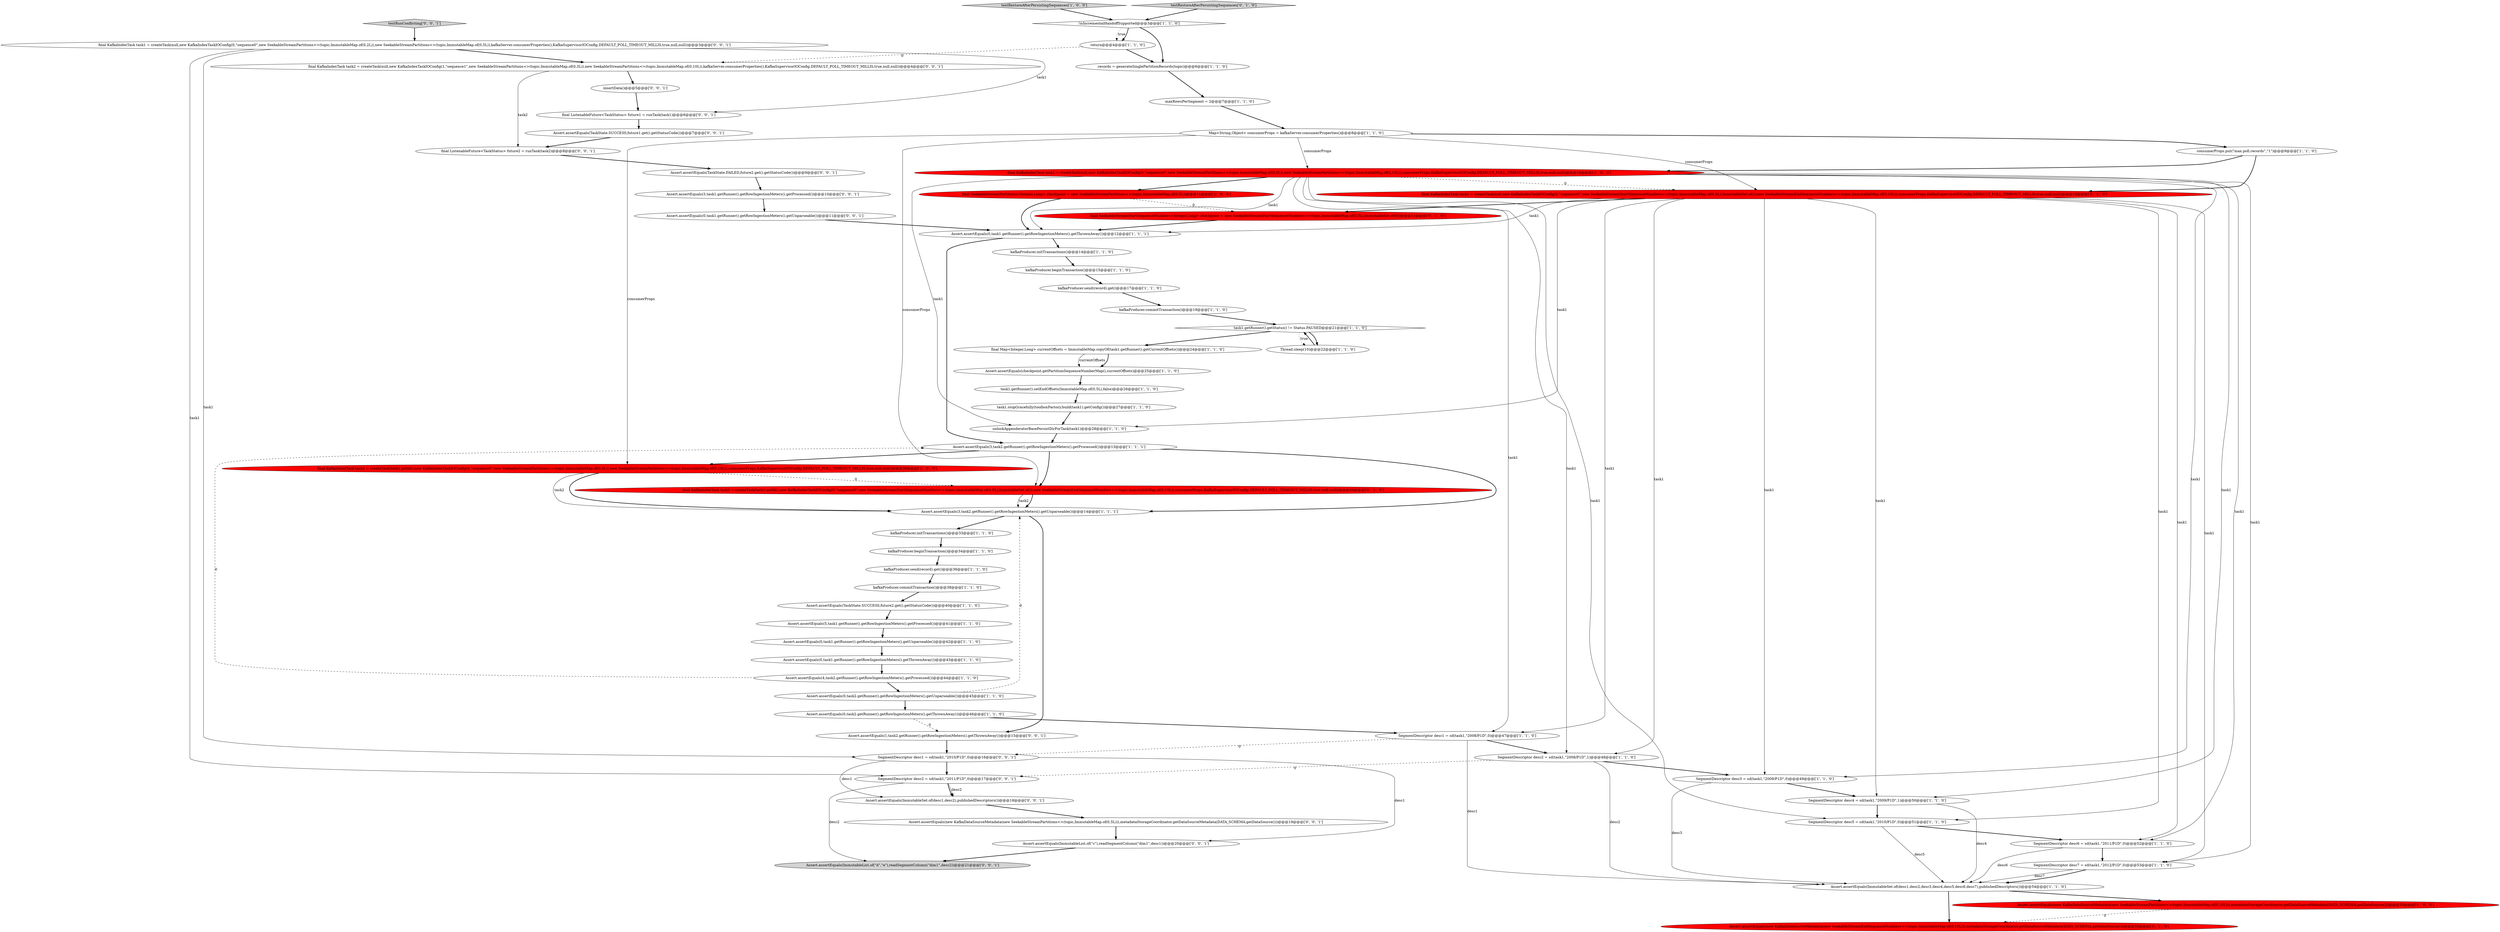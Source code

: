 digraph {
62 [style = filled, label = "Assert.assertEquals(1,task2.getRunner().getRowIngestionMeters().getThrownAway())@@@15@@@['0', '0', '1']", fillcolor = white, shape = ellipse image = "AAA0AAABBB3BBB"];
23 [style = filled, label = "task1.getRunner().getStatus() != Status.PAUSED@@@21@@@['1', '1', '0']", fillcolor = white, shape = diamond image = "AAA0AAABBB1BBB"];
48 [style = filled, label = "Assert.assertEquals(new KafkaDataSourceMetadata(new SeekableStreamEndSequenceNumbers<>(topic,ImmutableMap.of(0,10L))),metadataStorageCoordinator.getDataSourceMetadata(DATA_SCHEMA.getDataSource()))@@@55@@@['0', '1', '0']", fillcolor = red, shape = ellipse image = "AAA1AAABBB2BBB"];
2 [style = filled, label = "!isIncrementalHandoffSupported@@@3@@@['1', '1', '0']", fillcolor = white, shape = diamond image = "AAA0AAABBB1BBB"];
10 [style = filled, label = "SegmentDescriptor desc6 = sd(task1,\"2011/P1D\",0)@@@52@@@['1', '1', '0']", fillcolor = white, shape = ellipse image = "AAA0AAABBB1BBB"];
37 [style = filled, label = "Assert.assertEquals(new KafkaDataSourceMetadata(new SeekableStreamPartitions<>(topic,ImmutableMap.of(0,10L))),metadataStorageCoordinator.getDataSourceMetadata(DATA_SCHEMA.getDataSource()))@@@55@@@['1', '0', '0']", fillcolor = red, shape = ellipse image = "AAA1AAABBB1BBB"];
51 [style = filled, label = "testRunConflicting['0', '0', '1']", fillcolor = lightgray, shape = diamond image = "AAA0AAABBB3BBB"];
49 [style = filled, label = "Assert.assertEquals(ImmutableList.of(\"c\"),readSegmentColumn(\"dim1\",desc1))@@@20@@@['0', '0', '1']", fillcolor = white, shape = ellipse image = "AAA0AAABBB3BBB"];
63 [style = filled, label = "insertData()@@@5@@@['0', '0', '1']", fillcolor = white, shape = ellipse image = "AAA0AAABBB3BBB"];
59 [style = filled, label = "SegmentDescriptor desc1 = sd(task1,\"2010/P1D\",0)@@@16@@@['0', '0', '1']", fillcolor = white, shape = ellipse image = "AAA0AAABBB3BBB"];
22 [style = filled, label = "SegmentDescriptor desc5 = sd(task1,\"2010/P1D\",0)@@@51@@@['1', '1', '0']", fillcolor = white, shape = ellipse image = "AAA0AAABBB1BBB"];
17 [style = filled, label = "testRestoreAfterPersistingSequences['1', '0', '0']", fillcolor = lightgray, shape = diamond image = "AAA0AAABBB1BBB"];
43 [style = filled, label = "SegmentDescriptor desc2 = sd(task1,\"2008/P1D\",1)@@@48@@@['1', '1', '0']", fillcolor = white, shape = ellipse image = "AAA0AAABBB1BBB"];
13 [style = filled, label = "Thread.sleep(10)@@@22@@@['1', '1', '0']", fillcolor = white, shape = ellipse image = "AAA0AAABBB1BBB"];
33 [style = filled, label = "SegmentDescriptor desc7 = sd(task1,\"2012/P1D\",0)@@@53@@@['1', '1', '0']", fillcolor = white, shape = ellipse image = "AAA0AAABBB1BBB"];
16 [style = filled, label = "kafkaProducer.send(record).get()@@@36@@@['1', '1', '0']", fillcolor = white, shape = ellipse image = "AAA0AAABBB1BBB"];
65 [style = filled, label = "Assert.assertEquals(TaskState.SUCCESS,future1.get().getStatusCode())@@@7@@@['0', '0', '1']", fillcolor = white, shape = ellipse image = "AAA0AAABBB3BBB"];
42 [style = filled, label = "kafkaProducer.beginTransaction()@@@34@@@['1', '1', '0']", fillcolor = white, shape = ellipse image = "AAA0AAABBB1BBB"];
53 [style = filled, label = "final ListenableFuture<TaskStatus> future1 = runTask(task1)@@@6@@@['0', '0', '1']", fillcolor = white, shape = ellipse image = "AAA0AAABBB3BBB"];
30 [style = filled, label = "final SeekableStreamPartitions<Integer,Long> checkpoint = new SeekableStreamPartitions<>(topic,ImmutableMap.of(0,5L))@@@11@@@['1', '0', '0']", fillcolor = red, shape = ellipse image = "AAA1AAABBB1BBB"];
34 [style = filled, label = "records = generateSinglePartitionRecords(topic)@@@6@@@['1', '1', '0']", fillcolor = white, shape = ellipse image = "AAA0AAABBB1BBB"];
18 [style = filled, label = "kafkaProducer.commitTransaction()@@@38@@@['1', '1', '0']", fillcolor = white, shape = ellipse image = "AAA0AAABBB1BBB"];
20 [style = filled, label = "kafkaProducer.beginTransaction()@@@15@@@['1', '1', '0']", fillcolor = white, shape = ellipse image = "AAA0AAABBB1BBB"];
56 [style = filled, label = "final KafkaIndexTask task2 = createTask(null,new KafkaIndexTaskIOConfig(1,\"sequence1\",new SeekableStreamPartitions<>(topic,ImmutableMap.of(0,3L)),new SeekableStreamPartitions<>(topic,ImmutableMap.of(0,10L)),kafkaServer.consumerProperties(),KafkaSupervisorIOConfig.DEFAULT_POLL_TIMEOUT_MILLIS,true,null,null))@@@4@@@['0', '0', '1']", fillcolor = white, shape = ellipse image = "AAA0AAABBB3BBB"];
5 [style = filled, label = "kafkaProducer.send(record).get()@@@17@@@['1', '1', '0']", fillcolor = white, shape = ellipse image = "AAA0AAABBB1BBB"];
26 [style = filled, label = "Assert.assertEquals(4,task2.getRunner().getRowIngestionMeters().getProcessed())@@@44@@@['1', '1', '0']", fillcolor = white, shape = ellipse image = "AAA0AAABBB1BBB"];
6 [style = filled, label = "Assert.assertEquals(0,task1.getRunner().getRowIngestionMeters().getUnparseable())@@@42@@@['1', '1', '0']", fillcolor = white, shape = ellipse image = "AAA0AAABBB1BBB"];
58 [style = filled, label = "final KafkaIndexTask task1 = createTask(null,new KafkaIndexTaskIOConfig(0,\"sequence0\",new SeekableStreamPartitions<>(topic,ImmutableMap.of(0,2L)),new SeekableStreamPartitions<>(topic,ImmutableMap.of(0,5L)),kafkaServer.consumerProperties(),KafkaSupervisorIOConfig.DEFAULT_POLL_TIMEOUT_MILLIS,true,null,null))@@@3@@@['0', '0', '1']", fillcolor = white, shape = ellipse image = "AAA0AAABBB3BBB"];
40 [style = filled, label = "SegmentDescriptor desc3 = sd(task1,\"2009/P1D\",0)@@@49@@@['1', '1', '0']", fillcolor = white, shape = ellipse image = "AAA0AAABBB1BBB"];
1 [style = filled, label = "final KafkaIndexTask task2 = createTask(task1.getId(),new KafkaIndexTaskIOConfig(0,\"sequence0\",new SeekableStreamPartitions<>(topic,ImmutableMap.of(0,0L)),new SeekableStreamPartitions<>(topic,ImmutableMap.of(0,10L)),consumerProps,KafkaSupervisorIOConfig.DEFAULT_POLL_TIMEOUT_MILLIS,true,null,null))@@@30@@@['1', '0', '0']", fillcolor = red, shape = ellipse image = "AAA1AAABBB1BBB"];
12 [style = filled, label = "Assert.assertEquals(5,task1.getRunner().getRowIngestionMeters().getProcessed())@@@41@@@['1', '1', '0']", fillcolor = white, shape = ellipse image = "AAA0AAABBB1BBB"];
41 [style = filled, label = "final KafkaIndexTask task1 = createTask(null,new KafkaIndexTaskIOConfig(0,\"sequence0\",new SeekableStreamPartitions<>(topic,ImmutableMap.of(0,0L)),new SeekableStreamPartitions<>(topic,ImmutableMap.of(0,10L)),consumerProps,KafkaSupervisorIOConfig.DEFAULT_POLL_TIMEOUT_MILLIS,true,null,null))@@@10@@@['1', '0', '0']", fillcolor = red, shape = ellipse image = "AAA1AAABBB1BBB"];
44 [style = filled, label = "testRestoreAfterPersistingSequences['0', '1', '0']", fillcolor = lightgray, shape = diamond image = "AAA0AAABBB2BBB"];
29 [style = filled, label = "Assert.assertEquals(TaskState.SUCCESS,future2.get().getStatusCode())@@@40@@@['1', '1', '0']", fillcolor = white, shape = ellipse image = "AAA0AAABBB1BBB"];
47 [style = filled, label = "final KafkaIndexTask task2 = createTask(task1.getId(),new KafkaIndexTaskIOConfig(0,\"sequence0\",new SeekableStreamStartSequenceNumbers<>(topic,ImmutableMap.of(0,0L),ImmutableSet.of()),new SeekableStreamEndSequenceNumbers<>(topic,ImmutableMap.of(0,10L)),consumerProps,KafkaSupervisorIOConfig.DEFAULT_POLL_TIMEOUT_MILLIS,true,null,null))@@@30@@@['0', '1', '0']", fillcolor = red, shape = ellipse image = "AAA1AAABBB2BBB"];
11 [style = filled, label = "return@@@4@@@['1', '1', '0']", fillcolor = white, shape = ellipse image = "AAA0AAABBB1BBB"];
35 [style = filled, label = "Map<String,Object> consumerProps = kafkaServer.consumerProperties()@@@8@@@['1', '1', '0']", fillcolor = white, shape = ellipse image = "AAA0AAABBB1BBB"];
60 [style = filled, label = "Assert.assertEquals(0,task1.getRunner().getRowIngestionMeters().getUnparseable())@@@11@@@['0', '0', '1']", fillcolor = white, shape = ellipse image = "AAA0AAABBB3BBB"];
15 [style = filled, label = "unlockAppenderatorBasePersistDirForTask(task1)@@@28@@@['1', '1', '0']", fillcolor = white, shape = ellipse image = "AAA0AAABBB1BBB"];
64 [style = filled, label = "Assert.assertEquals(TaskState.FAILED,future2.get().getStatusCode())@@@9@@@['0', '0', '1']", fillcolor = white, shape = ellipse image = "AAA0AAABBB3BBB"];
7 [style = filled, label = "Assert.assertEquals(3,task2.getRunner().getRowIngestionMeters().getProcessed())@@@13@@@['1', '1', '1']", fillcolor = white, shape = ellipse image = "AAA0AAABBB1BBB"];
57 [style = filled, label = "Assert.assertEquals(ImmutableSet.of(desc1,desc2),publishedDescriptors())@@@18@@@['0', '0', '1']", fillcolor = white, shape = ellipse image = "AAA0AAABBB3BBB"];
19 [style = filled, label = "Assert.assertEquals(0,task2.getRunner().getRowIngestionMeters().getUnparseable())@@@45@@@['1', '1', '0']", fillcolor = white, shape = ellipse image = "AAA0AAABBB1BBB"];
14 [style = filled, label = "kafkaProducer.initTransactions()@@@33@@@['1', '1', '0']", fillcolor = white, shape = ellipse image = "AAA0AAABBB1BBB"];
3 [style = filled, label = "consumerProps.put(\"max.poll.records\",\"1\")@@@9@@@['1', '1', '0']", fillcolor = white, shape = ellipse image = "AAA0AAABBB1BBB"];
0 [style = filled, label = "SegmentDescriptor desc4 = sd(task1,\"2009/P1D\",1)@@@50@@@['1', '1', '0']", fillcolor = white, shape = ellipse image = "AAA0AAABBB1BBB"];
4 [style = filled, label = "kafkaProducer.initTransactions()@@@14@@@['1', '1', '0']", fillcolor = white, shape = ellipse image = "AAA0AAABBB1BBB"];
25 [style = filled, label = "Assert.assertEquals(0,task1.getRunner().getRowIngestionMeters().getThrownAway())@@@12@@@['1', '1', '1']", fillcolor = white, shape = ellipse image = "AAA0AAABBB1BBB"];
24 [style = filled, label = "task1.stopGracefully(toolboxFactory.build(task1).getConfig())@@@27@@@['1', '1', '0']", fillcolor = white, shape = ellipse image = "AAA0AAABBB1BBB"];
45 [style = filled, label = "final SeekableStreamStartSequenceNumbers<Integer,Long> checkpoint = new SeekableStreamStartSequenceNumbers<>(topic,ImmutableMap.of(0,5L),ImmutableSet.of(0))@@@11@@@['0', '1', '0']", fillcolor = red, shape = ellipse image = "AAA1AAABBB2BBB"];
28 [style = filled, label = "final Map<Integer,Long> currentOffsets = ImmutableMap.copyOf(task1.getRunner().getCurrentOffsets())@@@24@@@['1', '1', '0']", fillcolor = white, shape = ellipse image = "AAA0AAABBB1BBB"];
27 [style = filled, label = "SegmentDescriptor desc1 = sd(task1,\"2008/P1D\",0)@@@47@@@['1', '1', '0']", fillcolor = white, shape = ellipse image = "AAA0AAABBB1BBB"];
31 [style = filled, label = "Assert.assertEquals(3,task2.getRunner().getRowIngestionMeters().getUnparseable())@@@14@@@['1', '1', '1']", fillcolor = white, shape = ellipse image = "AAA0AAABBB1BBB"];
52 [style = filled, label = "Assert.assertEquals(new KafkaDataSourceMetadata(new SeekableStreamPartitions<>(topic,ImmutableMap.of(0,5L))),metadataStorageCoordinator.getDataSourceMetadata(DATA_SCHEMA.getDataSource()))@@@19@@@['0', '0', '1']", fillcolor = white, shape = ellipse image = "AAA0AAABBB3BBB"];
50 [style = filled, label = "Assert.assertEquals(3,task1.getRunner().getRowIngestionMeters().getProcessed())@@@10@@@['0', '0', '1']", fillcolor = white, shape = ellipse image = "AAA0AAABBB3BBB"];
46 [style = filled, label = "final KafkaIndexTask task1 = createTask(null,new KafkaIndexTaskIOConfig(0,\"sequence0\",new SeekableStreamStartSequenceNumbers<>(topic,ImmutableMap.of(0,0L),ImmutableSet.of()),new SeekableStreamEndSequenceNumbers<>(topic,ImmutableMap.of(0,10L)),consumerProps,KafkaSupervisorIOConfig.DEFAULT_POLL_TIMEOUT_MILLIS,true,null,null))@@@10@@@['0', '1', '0']", fillcolor = red, shape = ellipse image = "AAA1AAABBB2BBB"];
61 [style = filled, label = "SegmentDescriptor desc2 = sd(task1,\"2011/P1D\",0)@@@17@@@['0', '0', '1']", fillcolor = white, shape = ellipse image = "AAA0AAABBB3BBB"];
8 [style = filled, label = "Assert.assertEquals(ImmutableSet.of(desc1,desc2,desc3,desc4,desc5,desc6,desc7),publishedDescriptors())@@@54@@@['1', '1', '0']", fillcolor = white, shape = ellipse image = "AAA0AAABBB1BBB"];
32 [style = filled, label = "Assert.assertEquals(checkpoint.getPartitionSequenceNumberMap(),currentOffsets)@@@25@@@['1', '1', '0']", fillcolor = white, shape = ellipse image = "AAA0AAABBB1BBB"];
36 [style = filled, label = "Assert.assertEquals(0,task1.getRunner().getRowIngestionMeters().getThrownAway())@@@43@@@['1', '1', '0']", fillcolor = white, shape = ellipse image = "AAA0AAABBB1BBB"];
54 [style = filled, label = "final ListenableFuture<TaskStatus> future2 = runTask(task2)@@@8@@@['0', '0', '1']", fillcolor = white, shape = ellipse image = "AAA0AAABBB3BBB"];
55 [style = filled, label = "Assert.assertEquals(ImmutableList.of(\"d\",\"e\"),readSegmentColumn(\"dim1\",desc2))@@@21@@@['0', '0', '1']", fillcolor = lightgray, shape = ellipse image = "AAA0AAABBB3BBB"];
21 [style = filled, label = "Assert.assertEquals(0,task2.getRunner().getRowIngestionMeters().getThrownAway())@@@46@@@['1', '1', '0']", fillcolor = white, shape = ellipse image = "AAA0AAABBB1BBB"];
39 [style = filled, label = "task1.getRunner().setEndOffsets(ImmutableMap.of(0,5L),false)@@@26@@@['1', '1', '0']", fillcolor = white, shape = ellipse image = "AAA0AAABBB1BBB"];
9 [style = filled, label = "kafkaProducer.commitTransaction()@@@19@@@['1', '1', '0']", fillcolor = white, shape = ellipse image = "AAA0AAABBB1BBB"];
38 [style = filled, label = "maxRowsPerSegment = 2@@@7@@@['1', '1', '0']", fillcolor = white, shape = ellipse image = "AAA0AAABBB1BBB"];
58->59 [style = solid, label="task1"];
46->25 [style = solid, label="task1"];
5->9 [style = bold, label=""];
65->54 [style = bold, label=""];
1->31 [style = solid, label="task2"];
35->47 [style = solid, label="consumerProps"];
46->15 [style = solid, label="task1"];
22->8 [style = solid, label="desc5"];
46->27 [style = solid, label="task1"];
39->24 [style = bold, label=""];
61->57 [style = bold, label=""];
7->31 [style = bold, label=""];
35->46 [style = solid, label="consumerProps"];
59->61 [style = bold, label=""];
40->8 [style = solid, label="desc3"];
46->0 [style = solid, label="task1"];
49->55 [style = bold, label=""];
2->11 [style = dotted, label="true"];
56->54 [style = solid, label="task2"];
23->28 [style = bold, label=""];
43->40 [style = bold, label=""];
41->43 [style = solid, label="task1"];
45->25 [style = bold, label=""];
33->8 [style = solid, label="desc7"];
53->65 [style = bold, label=""];
23->13 [style = bold, label=""];
41->22 [style = solid, label="task1"];
46->40 [style = solid, label="task1"];
1->31 [style = bold, label=""];
31->14 [style = bold, label=""];
44->2 [style = bold, label=""];
3->46 [style = bold, label=""];
7->1 [style = bold, label=""];
41->40 [style = solid, label="task1"];
41->27 [style = solid, label="task1"];
2->34 [style = bold, label=""];
40->0 [style = bold, label=""];
46->22 [style = solid, label="task1"];
58->61 [style = solid, label="task1"];
10->8 [style = solid, label="desc6"];
27->59 [style = dashed, label="0"];
59->49 [style = solid, label="desc1"];
51->58 [style = bold, label=""];
41->46 [style = dashed, label="0"];
25->7 [style = bold, label=""];
58->56 [style = bold, label=""];
35->1 [style = solid, label="consumerProps"];
30->45 [style = dashed, label="0"];
41->30 [style = bold, label=""];
58->53 [style = solid, label="task1"];
17->2 [style = bold, label=""];
1->47 [style = dashed, label="0"];
41->10 [style = solid, label="task1"];
46->43 [style = solid, label="task1"];
34->38 [style = bold, label=""];
63->53 [style = bold, label=""];
38->35 [style = bold, label=""];
41->33 [style = solid, label="task1"];
33->8 [style = bold, label=""];
54->64 [style = bold, label=""];
16->18 [style = bold, label=""];
27->43 [style = bold, label=""];
35->3 [style = bold, label=""];
61->57 [style = solid, label="desc2"];
21->27 [style = bold, label=""];
43->8 [style = solid, label="desc2"];
47->31 [style = bold, label=""];
14->42 [style = bold, label=""];
42->16 [style = bold, label=""];
26->19 [style = bold, label=""];
27->8 [style = solid, label="desc1"];
60->25 [style = bold, label=""];
28->32 [style = bold, label=""];
59->57 [style = solid, label="desc1"];
50->60 [style = bold, label=""];
3->41 [style = bold, label=""];
23->13 [style = dotted, label="true"];
0->8 [style = solid, label="desc4"];
4->20 [style = bold, label=""];
22->10 [style = bold, label=""];
32->39 [style = bold, label=""];
10->33 [style = bold, label=""];
8->37 [style = bold, label=""];
56->63 [style = bold, label=""];
46->33 [style = solid, label="task1"];
2->11 [style = bold, label=""];
24->15 [style = bold, label=""];
19->21 [style = bold, label=""];
19->31 [style = dashed, label="0"];
62->59 [style = bold, label=""];
21->62 [style = dashed, label="0"];
15->7 [style = bold, label=""];
11->56 [style = dashed, label="0"];
7->47 [style = bold, label=""];
52->49 [style = bold, label=""];
37->48 [style = dashed, label="0"];
25->4 [style = bold, label=""];
43->61 [style = dashed, label="0"];
30->25 [style = bold, label=""];
36->26 [style = bold, label=""];
26->7 [style = dashed, label="0"];
47->31 [style = solid, label="task2"];
12->6 [style = bold, label=""];
6->36 [style = bold, label=""];
46->10 [style = solid, label="task1"];
20->5 [style = bold, label=""];
57->52 [style = bold, label=""];
9->23 [style = bold, label=""];
8->48 [style = bold, label=""];
18->29 [style = bold, label=""];
29->12 [style = bold, label=""];
41->0 [style = solid, label="task1"];
11->34 [style = bold, label=""];
61->55 [style = solid, label="desc2"];
0->22 [style = bold, label=""];
41->25 [style = solid, label="task1"];
13->23 [style = bold, label=""];
41->15 [style = solid, label="task1"];
35->41 [style = solid, label="consumerProps"];
46->45 [style = bold, label=""];
64->50 [style = bold, label=""];
31->62 [style = bold, label=""];
28->32 [style = solid, label="currentOffsets"];
}

